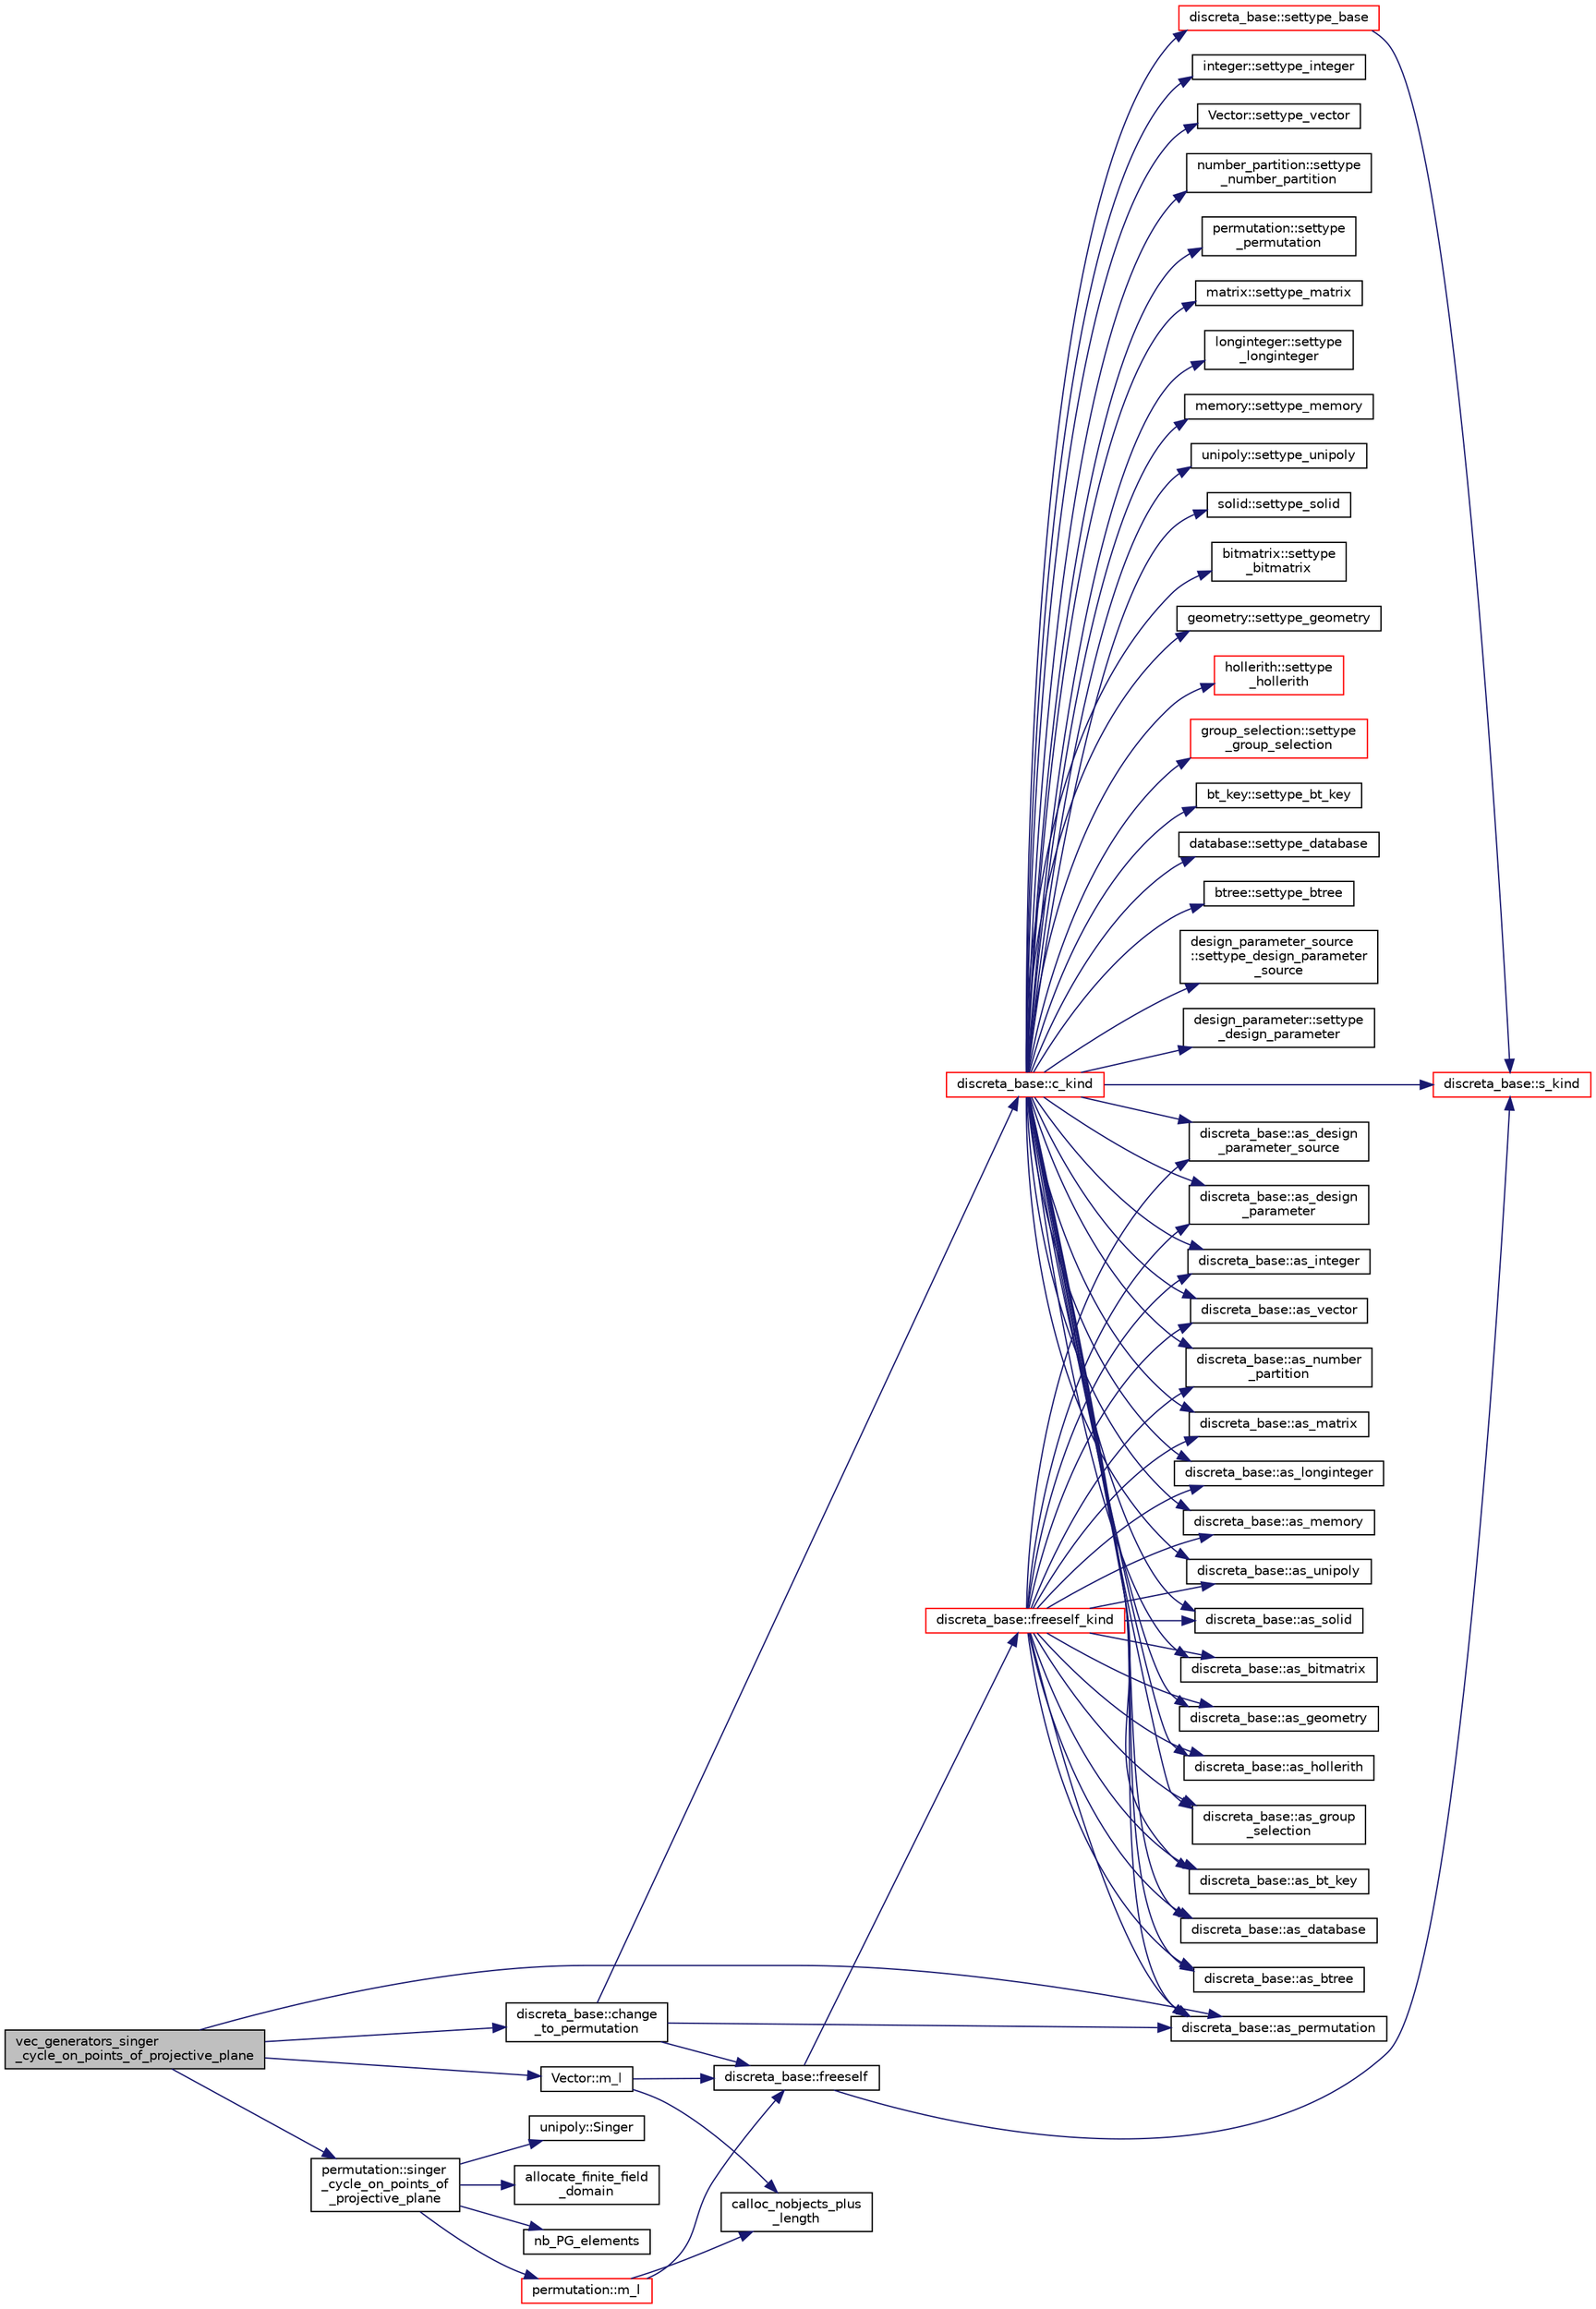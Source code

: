 digraph "vec_generators_singer_cycle_on_points_of_projective_plane"
{
  edge [fontname="Helvetica",fontsize="10",labelfontname="Helvetica",labelfontsize="10"];
  node [fontname="Helvetica",fontsize="10",shape=record];
  rankdir="LR";
  Node12992 [label="vec_generators_singer\l_cycle_on_points_of_projective_plane",height=0.2,width=0.4,color="black", fillcolor="grey75", style="filled", fontcolor="black"];
  Node12992 -> Node12993 [color="midnightblue",fontsize="10",style="solid",fontname="Helvetica"];
  Node12993 [label="Vector::m_l",height=0.2,width=0.4,color="black", fillcolor="white", style="filled",URL="$d5/db2/class_vector.html#a00f5520c2a6b4f5282a1a8bcf8ea74eb"];
  Node12993 -> Node12994 [color="midnightblue",fontsize="10",style="solid",fontname="Helvetica"];
  Node12994 [label="discreta_base::freeself",height=0.2,width=0.4,color="black", fillcolor="white", style="filled",URL="$d7/d71/classdiscreta__base.html#a9a3c9501a562293b5667c11b9174d6e5"];
  Node12994 -> Node12995 [color="midnightblue",fontsize="10",style="solid",fontname="Helvetica"];
  Node12995 [label="discreta_base::freeself_kind",height=0.2,width=0.4,color="red", fillcolor="white", style="filled",URL="$d7/d71/classdiscreta__base.html#a63a23ada2165b3838fab719ed458cec8"];
  Node12995 -> Node13003 [color="midnightblue",fontsize="10",style="solid",fontname="Helvetica"];
  Node13003 [label="discreta_base::as_integer",height=0.2,width=0.4,color="black", fillcolor="white", style="filled",URL="$d7/d71/classdiscreta__base.html#a00d7691eaf874fd283d942692fe8dd26"];
  Node12995 -> Node13005 [color="midnightblue",fontsize="10",style="solid",fontname="Helvetica"];
  Node13005 [label="discreta_base::as_vector",height=0.2,width=0.4,color="black", fillcolor="white", style="filled",URL="$d7/d71/classdiscreta__base.html#a7bdd6cae39c380b128ee9e17e42cf020"];
  Node12995 -> Node13008 [color="midnightblue",fontsize="10",style="solid",fontname="Helvetica"];
  Node13008 [label="discreta_base::as_number\l_partition",height=0.2,width=0.4,color="black", fillcolor="white", style="filled",URL="$d7/d71/classdiscreta__base.html#a307aa09de0e925d46697707968ffab00"];
  Node12995 -> Node13010 [color="midnightblue",fontsize="10",style="solid",fontname="Helvetica"];
  Node13010 [label="discreta_base::as_permutation",height=0.2,width=0.4,color="black", fillcolor="white", style="filled",URL="$d7/d71/classdiscreta__base.html#aa4e72f36a82984239b12ae831e131098"];
  Node12995 -> Node13012 [color="midnightblue",fontsize="10",style="solid",fontname="Helvetica"];
  Node13012 [label="discreta_base::as_matrix",height=0.2,width=0.4,color="black", fillcolor="white", style="filled",URL="$d7/d71/classdiscreta__base.html#ae4d7f56d917a4707b838fbffde6467ff"];
  Node12995 -> Node13015 [color="midnightblue",fontsize="10",style="solid",fontname="Helvetica"];
  Node13015 [label="discreta_base::as_longinteger",height=0.2,width=0.4,color="black", fillcolor="white", style="filled",URL="$d7/d71/classdiscreta__base.html#a20a094639eb711b10c8694c51937f7cd"];
  Node12995 -> Node13018 [color="midnightblue",fontsize="10",style="solid",fontname="Helvetica"];
  Node13018 [label="discreta_base::as_memory",height=0.2,width=0.4,color="black", fillcolor="white", style="filled",URL="$d7/d71/classdiscreta__base.html#ad94b2d7dce0cd4fa22db57f6e79c4bd2"];
  Node12995 -> Node13020 [color="midnightblue",fontsize="10",style="solid",fontname="Helvetica"];
  Node13020 [label="discreta_base::as_unipoly",height=0.2,width=0.4,color="black", fillcolor="white", style="filled",URL="$d7/d71/classdiscreta__base.html#ad50d8027f039fe5c2478cddb243adc9d"];
  Node12995 -> Node13022 [color="midnightblue",fontsize="10",style="solid",fontname="Helvetica"];
  Node13022 [label="discreta_base::as_solid",height=0.2,width=0.4,color="black", fillcolor="white", style="filled",URL="$d7/d71/classdiscreta__base.html#a1fc5f2b85ec97ab0a69dd64903c970a5"];
  Node12995 -> Node13024 [color="midnightblue",fontsize="10",style="solid",fontname="Helvetica"];
  Node13024 [label="discreta_base::as_bitmatrix",height=0.2,width=0.4,color="black", fillcolor="white", style="filled",URL="$d7/d71/classdiscreta__base.html#a071ad54ea8ef6c9d1d15f532e5a76df6"];
  Node12995 -> Node13026 [color="midnightblue",fontsize="10",style="solid",fontname="Helvetica"];
  Node13026 [label="discreta_base::as_geometry",height=0.2,width=0.4,color="black", fillcolor="white", style="filled",URL="$d7/d71/classdiscreta__base.html#a38fc7b4cdd830703e9d87354b79bc5c8"];
  Node12995 -> Node13028 [color="midnightblue",fontsize="10",style="solid",fontname="Helvetica"];
  Node13028 [label="discreta_base::as_hollerith",height=0.2,width=0.4,color="black", fillcolor="white", style="filled",URL="$d7/d71/classdiscreta__base.html#a3e66f82711f314710107e2f29e589690"];
  Node12995 -> Node13030 [color="midnightblue",fontsize="10",style="solid",fontname="Helvetica"];
  Node13030 [label="discreta_base::as_group\l_selection",height=0.2,width=0.4,color="black", fillcolor="white", style="filled",URL="$d7/d71/classdiscreta__base.html#aae1bac4883c567718bef9fb610abbdc8"];
  Node12995 -> Node13032 [color="midnightblue",fontsize="10",style="solid",fontname="Helvetica"];
  Node13032 [label="discreta_base::as_bt_key",height=0.2,width=0.4,color="black", fillcolor="white", style="filled",URL="$d7/d71/classdiscreta__base.html#a2734c6e08dca17cf6588bd5064ec1b9f"];
  Node12995 -> Node13034 [color="midnightblue",fontsize="10",style="solid",fontname="Helvetica"];
  Node13034 [label="discreta_base::as_database",height=0.2,width=0.4,color="black", fillcolor="white", style="filled",URL="$d7/d71/classdiscreta__base.html#ab055d39d58210a2b03ba3d33703b09a9"];
  Node12995 -> Node13036 [color="midnightblue",fontsize="10",style="solid",fontname="Helvetica"];
  Node13036 [label="discreta_base::as_btree",height=0.2,width=0.4,color="black", fillcolor="white", style="filled",URL="$d7/d71/classdiscreta__base.html#a78e76674cef2ec113c17989c11288778"];
  Node12995 -> Node13038 [color="midnightblue",fontsize="10",style="solid",fontname="Helvetica"];
  Node13038 [label="discreta_base::as_design\l_parameter_source",height=0.2,width=0.4,color="black", fillcolor="white", style="filled",URL="$d7/d71/classdiscreta__base.html#a59cbf837c6582ded5bc586265d13d81a"];
  Node12995 -> Node13040 [color="midnightblue",fontsize="10",style="solid",fontname="Helvetica"];
  Node13040 [label="discreta_base::as_design\l_parameter",height=0.2,width=0.4,color="black", fillcolor="white", style="filled",URL="$d7/d71/classdiscreta__base.html#aab24ff38ea1c5471ab3de42e014d0f2a"];
  Node12994 -> Node12997 [color="midnightblue",fontsize="10",style="solid",fontname="Helvetica"];
  Node12997 [label="discreta_base::s_kind",height=0.2,width=0.4,color="red", fillcolor="white", style="filled",URL="$d7/d71/classdiscreta__base.html#a8a830025c74adbbc3362418a7c2ba157"];
  Node12993 -> Node13042 [color="midnightblue",fontsize="10",style="solid",fontname="Helvetica"];
  Node13042 [label="calloc_nobjects_plus\l_length",height=0.2,width=0.4,color="black", fillcolor="white", style="filled",URL="$d9/d60/discreta_8h.html#a71599d54c8c17dfa065a363f5cdd0aa4"];
  Node12992 -> Node13043 [color="midnightblue",fontsize="10",style="solid",fontname="Helvetica"];
  Node13043 [label="discreta_base::change\l_to_permutation",height=0.2,width=0.4,color="black", fillcolor="white", style="filled",URL="$d7/d71/classdiscreta__base.html#a38e11ff129ddc29d67b54520e9a0a538"];
  Node13043 -> Node12994 [color="midnightblue",fontsize="10",style="solid",fontname="Helvetica"];
  Node13043 -> Node13044 [color="midnightblue",fontsize="10",style="solid",fontname="Helvetica"];
  Node13044 [label="discreta_base::c_kind",height=0.2,width=0.4,color="red", fillcolor="white", style="filled",URL="$d7/d71/classdiscreta__base.html#adc2ff61589c2d083688e7a43f333cb62"];
  Node13044 -> Node13045 [color="midnightblue",fontsize="10",style="solid",fontname="Helvetica"];
  Node13045 [label="discreta_base::settype_base",height=0.2,width=0.4,color="red", fillcolor="white", style="filled",URL="$d7/d71/classdiscreta__base.html#a4f42899a89447d1c3993ea07c38f8ad4"];
  Node13045 -> Node12997 [color="midnightblue",fontsize="10",style="solid",fontname="Helvetica"];
  Node13044 -> Node13003 [color="midnightblue",fontsize="10",style="solid",fontname="Helvetica"];
  Node13044 -> Node13046 [color="midnightblue",fontsize="10",style="solid",fontname="Helvetica"];
  Node13046 [label="integer::settype_integer",height=0.2,width=0.4,color="black", fillcolor="white", style="filled",URL="$d0/de5/classinteger.html#a6265c65ef311229acd513d748faba796"];
  Node13044 -> Node13005 [color="midnightblue",fontsize="10",style="solid",fontname="Helvetica"];
  Node13044 -> Node13047 [color="midnightblue",fontsize="10",style="solid",fontname="Helvetica"];
  Node13047 [label="Vector::settype_vector",height=0.2,width=0.4,color="black", fillcolor="white", style="filled",URL="$d5/db2/class_vector.html#a34e0d00b18c051f23904a8429fa6c8b4"];
  Node13044 -> Node13008 [color="midnightblue",fontsize="10",style="solid",fontname="Helvetica"];
  Node13044 -> Node13048 [color="midnightblue",fontsize="10",style="solid",fontname="Helvetica"];
  Node13048 [label="number_partition::settype\l_number_partition",height=0.2,width=0.4,color="black", fillcolor="white", style="filled",URL="$df/d50/classnumber__partition.html#a3aaec1b557758f643ffc8555bbc358be"];
  Node13044 -> Node13010 [color="midnightblue",fontsize="10",style="solid",fontname="Helvetica"];
  Node13044 -> Node13049 [color="midnightblue",fontsize="10",style="solid",fontname="Helvetica"];
  Node13049 [label="permutation::settype\l_permutation",height=0.2,width=0.4,color="black", fillcolor="white", style="filled",URL="$d0/d08/classpermutation.html#af1eea29f86195cede9562e444664c28c"];
  Node13044 -> Node13012 [color="midnightblue",fontsize="10",style="solid",fontname="Helvetica"];
  Node13044 -> Node13050 [color="midnightblue",fontsize="10",style="solid",fontname="Helvetica"];
  Node13050 [label="matrix::settype_matrix",height=0.2,width=0.4,color="black", fillcolor="white", style="filled",URL="$d1/d8d/classmatrix.html#a1780283a64a789e4084d792683d276bb"];
  Node13044 -> Node13015 [color="midnightblue",fontsize="10",style="solid",fontname="Helvetica"];
  Node13044 -> Node13051 [color="midnightblue",fontsize="10",style="solid",fontname="Helvetica"];
  Node13051 [label="longinteger::settype\l_longinteger",height=0.2,width=0.4,color="black", fillcolor="white", style="filled",URL="$d3/d71/classlonginteger.html#ae5f811ece8df31b9ff114368a18e1dc5"];
  Node13044 -> Node13018 [color="midnightblue",fontsize="10",style="solid",fontname="Helvetica"];
  Node13044 -> Node13052 [color="midnightblue",fontsize="10",style="solid",fontname="Helvetica"];
  Node13052 [label="memory::settype_memory",height=0.2,width=0.4,color="black", fillcolor="white", style="filled",URL="$d8/d99/classmemory.html#a33aae277f9b8fe36b02e9d5da895451b"];
  Node13044 -> Node13020 [color="midnightblue",fontsize="10",style="solid",fontname="Helvetica"];
  Node13044 -> Node13053 [color="midnightblue",fontsize="10",style="solid",fontname="Helvetica"];
  Node13053 [label="unipoly::settype_unipoly",height=0.2,width=0.4,color="black", fillcolor="white", style="filled",URL="$d1/d89/classunipoly.html#a8db854fcc85c5e1150b1f1b1c005c95b"];
  Node13044 -> Node13022 [color="midnightblue",fontsize="10",style="solid",fontname="Helvetica"];
  Node13044 -> Node13054 [color="midnightblue",fontsize="10",style="solid",fontname="Helvetica"];
  Node13054 [label="solid::settype_solid",height=0.2,width=0.4,color="black", fillcolor="white", style="filled",URL="$d8/def/classsolid.html#a775bd4821f75a8aee4ea3d4335ff90e0"];
  Node13044 -> Node13024 [color="midnightblue",fontsize="10",style="solid",fontname="Helvetica"];
  Node13044 -> Node13055 [color="midnightblue",fontsize="10",style="solid",fontname="Helvetica"];
  Node13055 [label="bitmatrix::settype\l_bitmatrix",height=0.2,width=0.4,color="black", fillcolor="white", style="filled",URL="$de/dc8/classbitmatrix.html#acb571d947f9526665ebbdc0ce3e2a973"];
  Node13044 -> Node13026 [color="midnightblue",fontsize="10",style="solid",fontname="Helvetica"];
  Node13044 -> Node13056 [color="midnightblue",fontsize="10",style="solid",fontname="Helvetica"];
  Node13056 [label="geometry::settype_geometry",height=0.2,width=0.4,color="black", fillcolor="white", style="filled",URL="$da/d44/classgeometry.html#ab4a336baba6a3f56f5ffa053a5be5ba7"];
  Node13044 -> Node13028 [color="midnightblue",fontsize="10",style="solid",fontname="Helvetica"];
  Node13044 -> Node13057 [color="midnightblue",fontsize="10",style="solid",fontname="Helvetica"];
  Node13057 [label="hollerith::settype\l_hollerith",height=0.2,width=0.4,color="red", fillcolor="white", style="filled",URL="$d8/d99/classhollerith.html#a23bbd4acfc88a0e90f1245f243f51f76"];
  Node13044 -> Node13030 [color="midnightblue",fontsize="10",style="solid",fontname="Helvetica"];
  Node13044 -> Node13059 [color="midnightblue",fontsize="10",style="solid",fontname="Helvetica"];
  Node13059 [label="group_selection::settype\l_group_selection",height=0.2,width=0.4,color="red", fillcolor="white", style="filled",URL="$d6/db0/classgroup__selection.html#a015ed73b7b8d784bedd4d11ac1fc0ec1"];
  Node13044 -> Node13032 [color="midnightblue",fontsize="10",style="solid",fontname="Helvetica"];
  Node13044 -> Node13062 [color="midnightblue",fontsize="10",style="solid",fontname="Helvetica"];
  Node13062 [label="bt_key::settype_bt_key",height=0.2,width=0.4,color="black", fillcolor="white", style="filled",URL="$d1/de5/classbt__key.html#a352bb10beb7c789d8d29373035824800"];
  Node13044 -> Node13034 [color="midnightblue",fontsize="10",style="solid",fontname="Helvetica"];
  Node13044 -> Node13063 [color="midnightblue",fontsize="10",style="solid",fontname="Helvetica"];
  Node13063 [label="database::settype_database",height=0.2,width=0.4,color="black", fillcolor="white", style="filled",URL="$db/d72/classdatabase.html#a014639aa001462e480eb1f3984839b72"];
  Node13044 -> Node13036 [color="midnightblue",fontsize="10",style="solid",fontname="Helvetica"];
  Node13044 -> Node13064 [color="midnightblue",fontsize="10",style="solid",fontname="Helvetica"];
  Node13064 [label="btree::settype_btree",height=0.2,width=0.4,color="black", fillcolor="white", style="filled",URL="$dd/db0/classbtree.html#a5a1b9773c848908a6050cc733d2d9780"];
  Node13044 -> Node13038 [color="midnightblue",fontsize="10",style="solid",fontname="Helvetica"];
  Node13044 -> Node13065 [color="midnightblue",fontsize="10",style="solid",fontname="Helvetica"];
  Node13065 [label="design_parameter_source\l::settype_design_parameter\l_source",height=0.2,width=0.4,color="black", fillcolor="white", style="filled",URL="$df/d4b/classdesign__parameter__source.html#a3af3b851df87bd1661fb9c9ce18822c8"];
  Node13044 -> Node13040 [color="midnightblue",fontsize="10",style="solid",fontname="Helvetica"];
  Node13044 -> Node13066 [color="midnightblue",fontsize="10",style="solid",fontname="Helvetica"];
  Node13066 [label="design_parameter::settype\l_design_parameter",height=0.2,width=0.4,color="black", fillcolor="white", style="filled",URL="$da/d94/classdesign__parameter.html#a8b19d277f2b7d09c2531a527dfc0359e"];
  Node13044 -> Node12997 [color="midnightblue",fontsize="10",style="solid",fontname="Helvetica"];
  Node13043 -> Node13010 [color="midnightblue",fontsize="10",style="solid",fontname="Helvetica"];
  Node12992 -> Node13010 [color="midnightblue",fontsize="10",style="solid",fontname="Helvetica"];
  Node12992 -> Node13067 [color="midnightblue",fontsize="10",style="solid",fontname="Helvetica"];
  Node13067 [label="permutation::singer\l_cycle_on_points_of\l_projective_plane",height=0.2,width=0.4,color="black", fillcolor="white", style="filled",URL="$d0/d08/classpermutation.html#a013701d741e69609903a93f3874308f4"];
  Node13067 -> Node13068 [color="midnightblue",fontsize="10",style="solid",fontname="Helvetica"];
  Node13068 [label="unipoly::Singer",height=0.2,width=0.4,color="black", fillcolor="white", style="filled",URL="$d1/d89/classunipoly.html#a3a5c0cc82d0d750bd47799046a4dc59e"];
  Node13067 -> Node13069 [color="midnightblue",fontsize="10",style="solid",fontname="Helvetica"];
  Node13069 [label="allocate_finite_field\l_domain",height=0.2,width=0.4,color="black", fillcolor="white", style="filled",URL="$d9/d60/discreta_8h.html#a2eea8f610abf6ec2338fe7d05d22c47c"];
  Node13067 -> Node13070 [color="midnightblue",fontsize="10",style="solid",fontname="Helvetica"];
  Node13070 [label="nb_PG_elements",height=0.2,width=0.4,color="black", fillcolor="white", style="filled",URL="$d4/d67/geometry_8h.html#ada56c56cb5c7b39553dc0391f2df1cee"];
  Node13067 -> Node13071 [color="midnightblue",fontsize="10",style="solid",fontname="Helvetica"];
  Node13071 [label="permutation::m_l",height=0.2,width=0.4,color="red", fillcolor="white", style="filled",URL="$d0/d08/classpermutation.html#a9cf73421f89b2c24cf2d08f002752030"];
  Node13071 -> Node12994 [color="midnightblue",fontsize="10",style="solid",fontname="Helvetica"];
  Node13071 -> Node13042 [color="midnightblue",fontsize="10",style="solid",fontname="Helvetica"];
}

